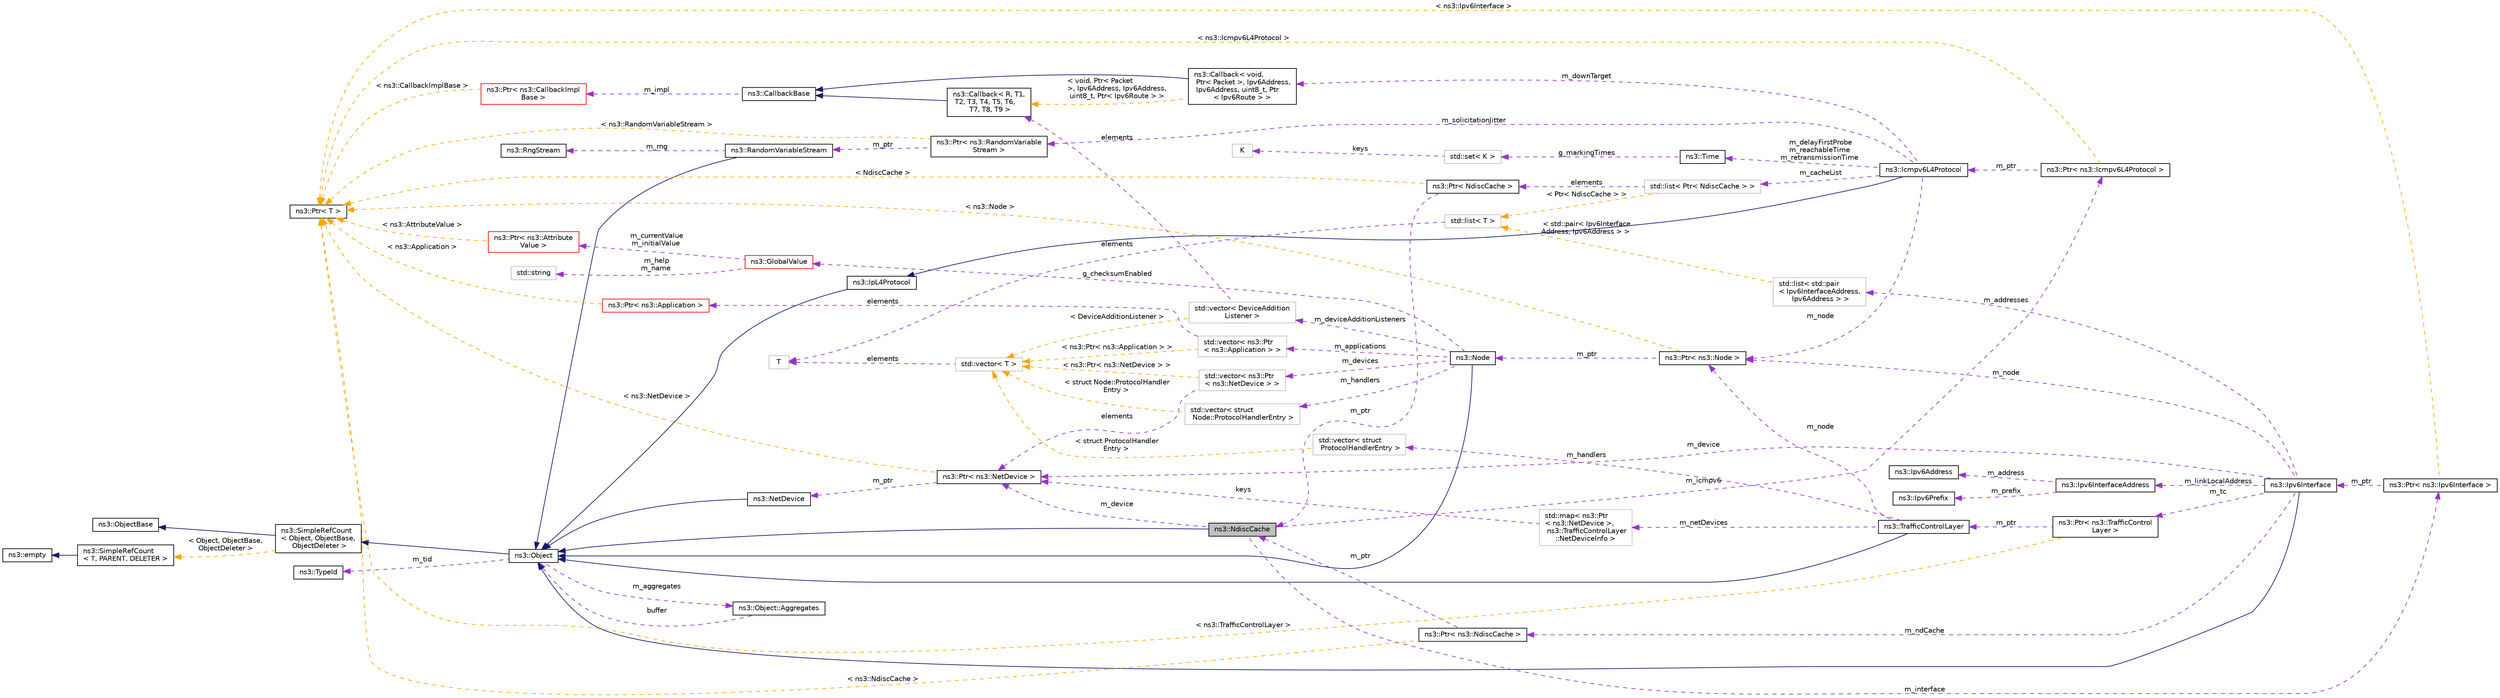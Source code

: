 digraph "ns3::NdiscCache"
{
 // LATEX_PDF_SIZE
  edge [fontname="Helvetica",fontsize="10",labelfontname="Helvetica",labelfontsize="10"];
  node [fontname="Helvetica",fontsize="10",shape=record];
  rankdir="LR";
  Node1 [label="ns3::NdiscCache",height=0.2,width=0.4,color="black", fillcolor="grey75", style="filled", fontcolor="black",tooltip="IPv6 Neighbor Discovery cache."];
  Node2 -> Node1 [dir="back",color="midnightblue",fontsize="10",style="solid",fontname="Helvetica"];
  Node2 [label="ns3::Object",height=0.2,width=0.4,color="black", fillcolor="white", style="filled",URL="$classns3_1_1_object.html",tooltip="A base class which provides memory management and object aggregation."];
  Node3 -> Node2 [dir="back",color="midnightblue",fontsize="10",style="solid",fontname="Helvetica"];
  Node3 [label="ns3::SimpleRefCount\l\< Object, ObjectBase,\l ObjectDeleter \>",height=0.2,width=0.4,color="black", fillcolor="white", style="filled",URL="$classns3_1_1_simple_ref_count.html",tooltip=" "];
  Node4 -> Node3 [dir="back",color="midnightblue",fontsize="10",style="solid",fontname="Helvetica"];
  Node4 [label="ns3::ObjectBase",height=0.2,width=0.4,color="black", fillcolor="white", style="filled",URL="$classns3_1_1_object_base.html",tooltip="Anchor the ns-3 type and attribute system."];
  Node5 -> Node3 [dir="back",color="orange",fontsize="10",style="dashed",label=" \< Object, ObjectBase,\l ObjectDeleter \>" ,fontname="Helvetica"];
  Node5 [label="ns3::SimpleRefCount\l\< T, PARENT, DELETER \>",height=0.2,width=0.4,color="black", fillcolor="white", style="filled",URL="$classns3_1_1_simple_ref_count.html",tooltip="A template-based reference counting class."];
  Node6 -> Node5 [dir="back",color="midnightblue",fontsize="10",style="solid",fontname="Helvetica"];
  Node6 [label="ns3::empty",height=0.2,width=0.4,color="black", fillcolor="white", style="filled",URL="$classns3_1_1empty.html",tooltip="make Callback use a separate empty type"];
  Node7 -> Node2 [dir="back",color="darkorchid3",fontsize="10",style="dashed",label=" m_tid" ,fontname="Helvetica"];
  Node7 [label="ns3::TypeId",height=0.2,width=0.4,color="black", fillcolor="white", style="filled",URL="$classns3_1_1_type_id.html",tooltip="a unique identifier for an interface."];
  Node8 -> Node2 [dir="back",color="darkorchid3",fontsize="10",style="dashed",label=" m_aggregates" ,fontname="Helvetica"];
  Node8 [label="ns3::Object::Aggregates",height=0.2,width=0.4,color="black", fillcolor="white", style="filled",URL="$structns3_1_1_object_1_1_aggregates.html",tooltip="The list of Objects aggregated to this one."];
  Node2 -> Node8 [dir="back",color="darkorchid3",fontsize="10",style="dashed",label=" buffer" ,fontname="Helvetica"];
  Node9 -> Node1 [dir="back",color="darkorchid3",fontsize="10",style="dashed",label=" m_device" ,fontname="Helvetica"];
  Node9 [label="ns3::Ptr\< ns3::NetDevice \>",height=0.2,width=0.4,color="black", fillcolor="white", style="filled",URL="$classns3_1_1_ptr.html",tooltip=" "];
  Node10 -> Node9 [dir="back",color="darkorchid3",fontsize="10",style="dashed",label=" m_ptr" ,fontname="Helvetica"];
  Node10 [label="ns3::NetDevice",height=0.2,width=0.4,color="black", fillcolor="white", style="filled",URL="$classns3_1_1_net_device.html",tooltip="Network layer to device interface."];
  Node2 -> Node10 [dir="back",color="midnightblue",fontsize="10",style="solid",fontname="Helvetica"];
  Node11 -> Node9 [dir="back",color="orange",fontsize="10",style="dashed",label=" \< ns3::NetDevice \>" ,fontname="Helvetica"];
  Node11 [label="ns3::Ptr\< T \>",height=0.2,width=0.4,color="black", fillcolor="white", style="filled",URL="$classns3_1_1_ptr.html",tooltip="Smart pointer class similar to boost::intrusive_ptr."];
  Node12 -> Node1 [dir="back",color="darkorchid3",fontsize="10",style="dashed",label=" m_interface" ,fontname="Helvetica"];
  Node12 [label="ns3::Ptr\< ns3::Ipv6Interface \>",height=0.2,width=0.4,color="black", fillcolor="white", style="filled",URL="$classns3_1_1_ptr.html",tooltip=" "];
  Node13 -> Node12 [dir="back",color="darkorchid3",fontsize="10",style="dashed",label=" m_ptr" ,fontname="Helvetica"];
  Node13 [label="ns3::Ipv6Interface",height=0.2,width=0.4,color="black", fillcolor="white", style="filled",URL="$classns3_1_1_ipv6_interface.html",tooltip="The IPv6 representation of a network interface."];
  Node2 -> Node13 [dir="back",color="midnightblue",fontsize="10",style="solid",fontname="Helvetica"];
  Node14 -> Node13 [dir="back",color="darkorchid3",fontsize="10",style="dashed",label=" m_addresses" ,fontname="Helvetica"];
  Node14 [label="std::list\< std::pair\l\< Ipv6InterfaceAddress,\l Ipv6Address \> \>",height=0.2,width=0.4,color="grey75", fillcolor="white", style="filled",tooltip=" "];
  Node15 -> Node14 [dir="back",color="orange",fontsize="10",style="dashed",label=" \< std::pair\< Ipv6Interface\lAddress, Ipv6Address \> \>" ,fontname="Helvetica"];
  Node15 [label="std::list\< T \>",height=0.2,width=0.4,color="grey75", fillcolor="white", style="filled",tooltip=" "];
  Node16 -> Node15 [dir="back",color="darkorchid3",fontsize="10",style="dashed",label=" elements" ,fontname="Helvetica"];
  Node16 [label="T",height=0.2,width=0.4,color="grey75", fillcolor="white", style="filled",tooltip=" "];
  Node17 -> Node13 [dir="back",color="darkorchid3",fontsize="10",style="dashed",label=" m_node" ,fontname="Helvetica"];
  Node17 [label="ns3::Ptr\< ns3::Node \>",height=0.2,width=0.4,color="black", fillcolor="white", style="filled",URL="$classns3_1_1_ptr.html",tooltip=" "];
  Node18 -> Node17 [dir="back",color="darkorchid3",fontsize="10",style="dashed",label=" m_ptr" ,fontname="Helvetica"];
  Node18 [label="ns3::Node",height=0.2,width=0.4,color="black", fillcolor="white", style="filled",URL="$classns3_1_1_node.html",tooltip="A network Node."];
  Node2 -> Node18 [dir="back",color="midnightblue",fontsize="10",style="solid",fontname="Helvetica"];
  Node19 -> Node18 [dir="back",color="darkorchid3",fontsize="10",style="dashed",label=" m_applications" ,fontname="Helvetica"];
  Node19 [label="std::vector\< ns3::Ptr\l\< ns3::Application \> \>",height=0.2,width=0.4,color="grey75", fillcolor="white", style="filled",tooltip=" "];
  Node20 -> Node19 [dir="back",color="darkorchid3",fontsize="10",style="dashed",label=" elements" ,fontname="Helvetica"];
  Node20 [label="ns3::Ptr\< ns3::Application \>",height=0.2,width=0.4,color="red", fillcolor="white", style="filled",URL="$classns3_1_1_ptr.html",tooltip=" "];
  Node11 -> Node20 [dir="back",color="orange",fontsize="10",style="dashed",label=" \< ns3::Application \>" ,fontname="Helvetica"];
  Node29 -> Node19 [dir="back",color="orange",fontsize="10",style="dashed",label=" \< ns3::Ptr\< ns3::Application \> \>" ,fontname="Helvetica"];
  Node29 [label="std::vector\< T \>",height=0.2,width=0.4,color="grey75", fillcolor="white", style="filled",tooltip=" "];
  Node16 -> Node29 [dir="back",color="darkorchid3",fontsize="10",style="dashed",label=" elements" ,fontname="Helvetica"];
  Node30 -> Node18 [dir="back",color="darkorchid3",fontsize="10",style="dashed",label=" m_devices" ,fontname="Helvetica"];
  Node30 [label="std::vector\< ns3::Ptr\l\< ns3::NetDevice \> \>",height=0.2,width=0.4,color="grey75", fillcolor="white", style="filled",tooltip=" "];
  Node9 -> Node30 [dir="back",color="darkorchid3",fontsize="10",style="dashed",label=" elements" ,fontname="Helvetica"];
  Node29 -> Node30 [dir="back",color="orange",fontsize="10",style="dashed",label=" \< ns3::Ptr\< ns3::NetDevice \> \>" ,fontname="Helvetica"];
  Node31 -> Node18 [dir="back",color="darkorchid3",fontsize="10",style="dashed",label=" g_checksumEnabled" ,fontname="Helvetica"];
  Node31 [label="ns3::GlobalValue",height=0.2,width=0.4,color="red", fillcolor="white", style="filled",URL="$classns3_1_1_global_value.html",tooltip="Hold a so-called 'global value'."];
  Node32 -> Node31 [dir="back",color="darkorchid3",fontsize="10",style="dashed",label=" m_currentValue\nm_initialValue" ,fontname="Helvetica"];
  Node32 [label="ns3::Ptr\< ns3::Attribute\lValue \>",height=0.2,width=0.4,color="red", fillcolor="white", style="filled",URL="$classns3_1_1_ptr.html",tooltip=" "];
  Node11 -> Node32 [dir="back",color="orange",fontsize="10",style="dashed",label=" \< ns3::AttributeValue \>" ,fontname="Helvetica"];
  Node35 -> Node31 [dir="back",color="darkorchid3",fontsize="10",style="dashed",label=" m_help\nm_name" ,fontname="Helvetica"];
  Node35 [label="std::string",height=0.2,width=0.4,color="grey75", fillcolor="white", style="filled",tooltip=" "];
  Node40 -> Node18 [dir="back",color="darkorchid3",fontsize="10",style="dashed",label=" m_handlers" ,fontname="Helvetica"];
  Node40 [label="std::vector\< struct\l Node::ProtocolHandlerEntry \>",height=0.2,width=0.4,color="grey75", fillcolor="white", style="filled",tooltip=" "];
  Node29 -> Node40 [dir="back",color="orange",fontsize="10",style="dashed",label=" \< struct Node::ProtocolHandler\lEntry \>" ,fontname="Helvetica"];
  Node48 -> Node18 [dir="back",color="darkorchid3",fontsize="10",style="dashed",label=" m_deviceAdditionListeners" ,fontname="Helvetica"];
  Node48 [label="std::vector\< DeviceAddition\lListener \>",height=0.2,width=0.4,color="grey75", fillcolor="white", style="filled",tooltip=" "];
  Node47 -> Node48 [dir="back",color="darkorchid3",fontsize="10",style="dashed",label=" elements" ,fontname="Helvetica"];
  Node47 [label="ns3::Callback\< R, T1,\l T2, T3, T4, T5, T6,\l T7, T8, T9 \>",height=0.2,width=0.4,color="black", fillcolor="white", style="filled",URL="$classns3_1_1_callback.html",tooltip="Callback template class."];
  Node43 -> Node47 [dir="back",color="midnightblue",fontsize="10",style="solid",fontname="Helvetica"];
  Node43 [label="ns3::CallbackBase",height=0.2,width=0.4,color="black", fillcolor="white", style="filled",URL="$classns3_1_1_callback_base.html",tooltip="Base class for Callback class."];
  Node44 -> Node43 [dir="back",color="darkorchid3",fontsize="10",style="dashed",label=" m_impl" ,fontname="Helvetica"];
  Node44 [label="ns3::Ptr\< ns3::CallbackImpl\lBase \>",height=0.2,width=0.4,color="red", fillcolor="white", style="filled",URL="$classns3_1_1_ptr.html",tooltip=" "];
  Node11 -> Node44 [dir="back",color="orange",fontsize="10",style="dashed",label=" \< ns3::CallbackImplBase \>" ,fontname="Helvetica"];
  Node29 -> Node48 [dir="back",color="orange",fontsize="10",style="dashed",label=" \< DeviceAdditionListener \>" ,fontname="Helvetica"];
  Node11 -> Node17 [dir="back",color="orange",fontsize="10",style="dashed",label=" \< ns3::Node \>" ,fontname="Helvetica"];
  Node9 -> Node13 [dir="back",color="darkorchid3",fontsize="10",style="dashed",label=" m_device" ,fontname="Helvetica"];
  Node49 -> Node13 [dir="back",color="darkorchid3",fontsize="10",style="dashed",label=" m_tc" ,fontname="Helvetica"];
  Node49 [label="ns3::Ptr\< ns3::TrafficControl\lLayer \>",height=0.2,width=0.4,color="black", fillcolor="white", style="filled",URL="$classns3_1_1_ptr.html",tooltip=" "];
  Node50 -> Node49 [dir="back",color="darkorchid3",fontsize="10",style="dashed",label=" m_ptr" ,fontname="Helvetica"];
  Node50 [label="ns3::TrafficControlLayer",height=0.2,width=0.4,color="black", fillcolor="white", style="filled",URL="$classns3_1_1_traffic_control_layer.html",tooltip="Introspection did not find any typical Config paths."];
  Node2 -> Node50 [dir="back",color="midnightblue",fontsize="10",style="solid",fontname="Helvetica"];
  Node51 -> Node50 [dir="back",color="darkorchid3",fontsize="10",style="dashed",label=" m_netDevices" ,fontname="Helvetica"];
  Node51 [label="std::map\< ns3::Ptr\l\< ns3::NetDevice \>,\l ns3::TrafficControlLayer\l::NetDeviceInfo \>",height=0.2,width=0.4,color="grey75", fillcolor="white", style="filled",tooltip=" "];
  Node9 -> Node51 [dir="back",color="darkorchid3",fontsize="10",style="dashed",label=" keys" ,fontname="Helvetica"];
  Node114 -> Node50 [dir="back",color="darkorchid3",fontsize="10",style="dashed",label=" m_handlers" ,fontname="Helvetica"];
  Node114 [label="std::vector\< struct\l ProtocolHandlerEntry \>",height=0.2,width=0.4,color="grey75", fillcolor="white", style="filled",tooltip=" "];
  Node29 -> Node114 [dir="back",color="orange",fontsize="10",style="dashed",label=" \< struct ProtocolHandler\lEntry \>" ,fontname="Helvetica"];
  Node17 -> Node50 [dir="back",color="darkorchid3",fontsize="10",style="dashed",label=" m_node" ,fontname="Helvetica"];
  Node11 -> Node49 [dir="back",color="orange",fontsize="10",style="dashed",label=" \< ns3::TrafficControlLayer \>" ,fontname="Helvetica"];
  Node116 -> Node13 [dir="back",color="darkorchid3",fontsize="10",style="dashed",label=" m_ndCache" ,fontname="Helvetica"];
  Node116 [label="ns3::Ptr\< ns3::NdiscCache \>",height=0.2,width=0.4,color="black", fillcolor="white", style="filled",URL="$classns3_1_1_ptr.html",tooltip=" "];
  Node1 -> Node116 [dir="back",color="darkorchid3",fontsize="10",style="dashed",label=" m_ptr" ,fontname="Helvetica"];
  Node11 -> Node116 [dir="back",color="orange",fontsize="10",style="dashed",label=" \< ns3::NdiscCache \>" ,fontname="Helvetica"];
  Node117 -> Node13 [dir="back",color="darkorchid3",fontsize="10",style="dashed",label=" m_linkLocalAddress" ,fontname="Helvetica"];
  Node117 [label="ns3::Ipv6InterfaceAddress",height=0.2,width=0.4,color="black", fillcolor="white", style="filled",URL="$classns3_1_1_ipv6_interface_address.html",tooltip="IPv6 address associated with an interface."];
  Node118 -> Node117 [dir="back",color="darkorchid3",fontsize="10",style="dashed",label=" m_prefix" ,fontname="Helvetica"];
  Node118 [label="ns3::Ipv6Prefix",height=0.2,width=0.4,color="black", fillcolor="white", style="filled",URL="$classns3_1_1_ipv6_prefix.html",tooltip="Describes an IPv6 prefix."];
  Node119 -> Node117 [dir="back",color="darkorchid3",fontsize="10",style="dashed",label=" m_address" ,fontname="Helvetica"];
  Node119 [label="ns3::Ipv6Address",height=0.2,width=0.4,color="black", fillcolor="white", style="filled",URL="$classns3_1_1_ipv6_address.html",tooltip="Describes an IPv6 address."];
  Node11 -> Node12 [dir="back",color="orange",fontsize="10",style="dashed",label=" \< ns3::Ipv6Interface \>" ,fontname="Helvetica"];
  Node120 -> Node1 [dir="back",color="darkorchid3",fontsize="10",style="dashed",label=" m_icmpv6" ,fontname="Helvetica"];
  Node120 [label="ns3::Ptr\< ns3::Icmpv6L4Protocol \>",height=0.2,width=0.4,color="black", fillcolor="white", style="filled",URL="$classns3_1_1_ptr.html",tooltip=" "];
  Node121 -> Node120 [dir="back",color="darkorchid3",fontsize="10",style="dashed",label=" m_ptr" ,fontname="Helvetica"];
  Node121 [label="ns3::Icmpv6L4Protocol",height=0.2,width=0.4,color="black", fillcolor="white", style="filled",URL="$classns3_1_1_icmpv6_l4_protocol.html",tooltip="An implementation of the ICMPv6 protocol."];
  Node122 -> Node121 [dir="back",color="midnightblue",fontsize="10",style="solid",fontname="Helvetica"];
  Node122 [label="ns3::IpL4Protocol",height=0.2,width=0.4,color="black", fillcolor="white", style="filled",URL="$classns3_1_1_ip_l4_protocol.html",tooltip="L4 Protocol abstract base class."];
  Node2 -> Node122 [dir="back",color="midnightblue",fontsize="10",style="solid",fontname="Helvetica"];
  Node123 -> Node121 [dir="back",color="darkorchid3",fontsize="10",style="dashed",label=" m_cacheList" ,fontname="Helvetica"];
  Node123 [label="std::list\< Ptr\< NdiscCache \> \>",height=0.2,width=0.4,color="grey75", fillcolor="white", style="filled",tooltip=" "];
  Node124 -> Node123 [dir="back",color="darkorchid3",fontsize="10",style="dashed",label=" elements" ,fontname="Helvetica"];
  Node124 [label="ns3::Ptr\< NdiscCache \>",height=0.2,width=0.4,color="black", fillcolor="white", style="filled",URL="$classns3_1_1_ptr.html",tooltip=" "];
  Node1 -> Node124 [dir="back",color="darkorchid3",fontsize="10",style="dashed",label=" m_ptr" ,fontname="Helvetica"];
  Node11 -> Node124 [dir="back",color="orange",fontsize="10",style="dashed",label=" \< NdiscCache \>" ,fontname="Helvetica"];
  Node15 -> Node123 [dir="back",color="orange",fontsize="10",style="dashed",label=" \< Ptr\< NdiscCache \> \>" ,fontname="Helvetica"];
  Node125 -> Node121 [dir="back",color="darkorchid3",fontsize="10",style="dashed",label=" m_downTarget" ,fontname="Helvetica"];
  Node125 [label="ns3::Callback\< void,\l Ptr\< Packet \>, Ipv6Address,\l Ipv6Address, uint8_t, Ptr\l\< Ipv6Route \> \>",height=0.2,width=0.4,color="black", fillcolor="white", style="filled",URL="$classns3_1_1_callback.html",tooltip=" "];
  Node43 -> Node125 [dir="back",color="midnightblue",fontsize="10",style="solid",fontname="Helvetica"];
  Node47 -> Node125 [dir="back",color="orange",fontsize="10",style="dashed",label=" \< void, Ptr\< Packet\l \>, Ipv6Address, Ipv6Address,\l uint8_t, Ptr\< Ipv6Route \> \>" ,fontname="Helvetica"];
  Node17 -> Node121 [dir="back",color="darkorchid3",fontsize="10",style="dashed",label=" m_node" ,fontname="Helvetica"];
  Node26 -> Node121 [dir="back",color="darkorchid3",fontsize="10",style="dashed",label=" m_delayFirstProbe\nm_reachableTime\nm_retransmissionTime" ,fontname="Helvetica"];
  Node26 [label="ns3::Time",height=0.2,width=0.4,color="black", fillcolor="white", style="filled",URL="$classns3_1_1_time.html",tooltip="Simulation virtual time values and global simulation resolution."];
  Node27 -> Node26 [dir="back",color="darkorchid3",fontsize="10",style="dashed",label=" g_markingTimes" ,fontname="Helvetica"];
  Node27 [label="std::set\< K \>",height=0.2,width=0.4,color="grey75", fillcolor="white", style="filled",tooltip=" "];
  Node28 -> Node27 [dir="back",color="darkorchid3",fontsize="10",style="dashed",label=" keys" ,fontname="Helvetica"];
  Node28 [label="K",height=0.2,width=0.4,color="grey75", fillcolor="white", style="filled",tooltip=" "];
  Node126 -> Node121 [dir="back",color="darkorchid3",fontsize="10",style="dashed",label=" m_solicitationJitter" ,fontname="Helvetica"];
  Node126 [label="ns3::Ptr\< ns3::RandomVariable\lStream \>",height=0.2,width=0.4,color="black", fillcolor="white", style="filled",URL="$classns3_1_1_ptr.html",tooltip=" "];
  Node127 -> Node126 [dir="back",color="darkorchid3",fontsize="10",style="dashed",label=" m_ptr" ,fontname="Helvetica"];
  Node127 [label="ns3::RandomVariableStream",height=0.2,width=0.4,color="black", fillcolor="white", style="filled",URL="$classns3_1_1_random_variable_stream.html",tooltip="The basic uniform Random Number Generator (RNG)."];
  Node2 -> Node127 [dir="back",color="midnightblue",fontsize="10",style="solid",fontname="Helvetica"];
  Node128 -> Node127 [dir="back",color="darkorchid3",fontsize="10",style="dashed",label=" m_rng" ,fontname="Helvetica"];
  Node128 [label="ns3::RngStream",height=0.2,width=0.4,color="black", fillcolor="white", style="filled",URL="$classns3_1_1_rng_stream.html",tooltip="Combined Multiple-Recursive Generator MRG32k3a."];
  Node11 -> Node126 [dir="back",color="orange",fontsize="10",style="dashed",label=" \< ns3::RandomVariableStream \>" ,fontname="Helvetica"];
  Node11 -> Node120 [dir="back",color="orange",fontsize="10",style="dashed",label=" \< ns3::Icmpv6L4Protocol \>" ,fontname="Helvetica"];
}

